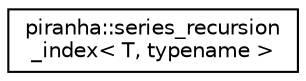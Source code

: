digraph "Graphical Class Hierarchy"
{
  edge [fontname="Helvetica",fontsize="10",labelfontname="Helvetica",labelfontsize="10"];
  node [fontname="Helvetica",fontsize="10",shape=record];
  rankdir="LR";
  Node0 [label="piranha::series_recursion\l_index\< T, typename \>",height=0.2,width=0.4,color="black", fillcolor="white", style="filled",URL="$classpiranha_1_1series__recursion__index.html",tooltip="Series recursion index. "];
}
